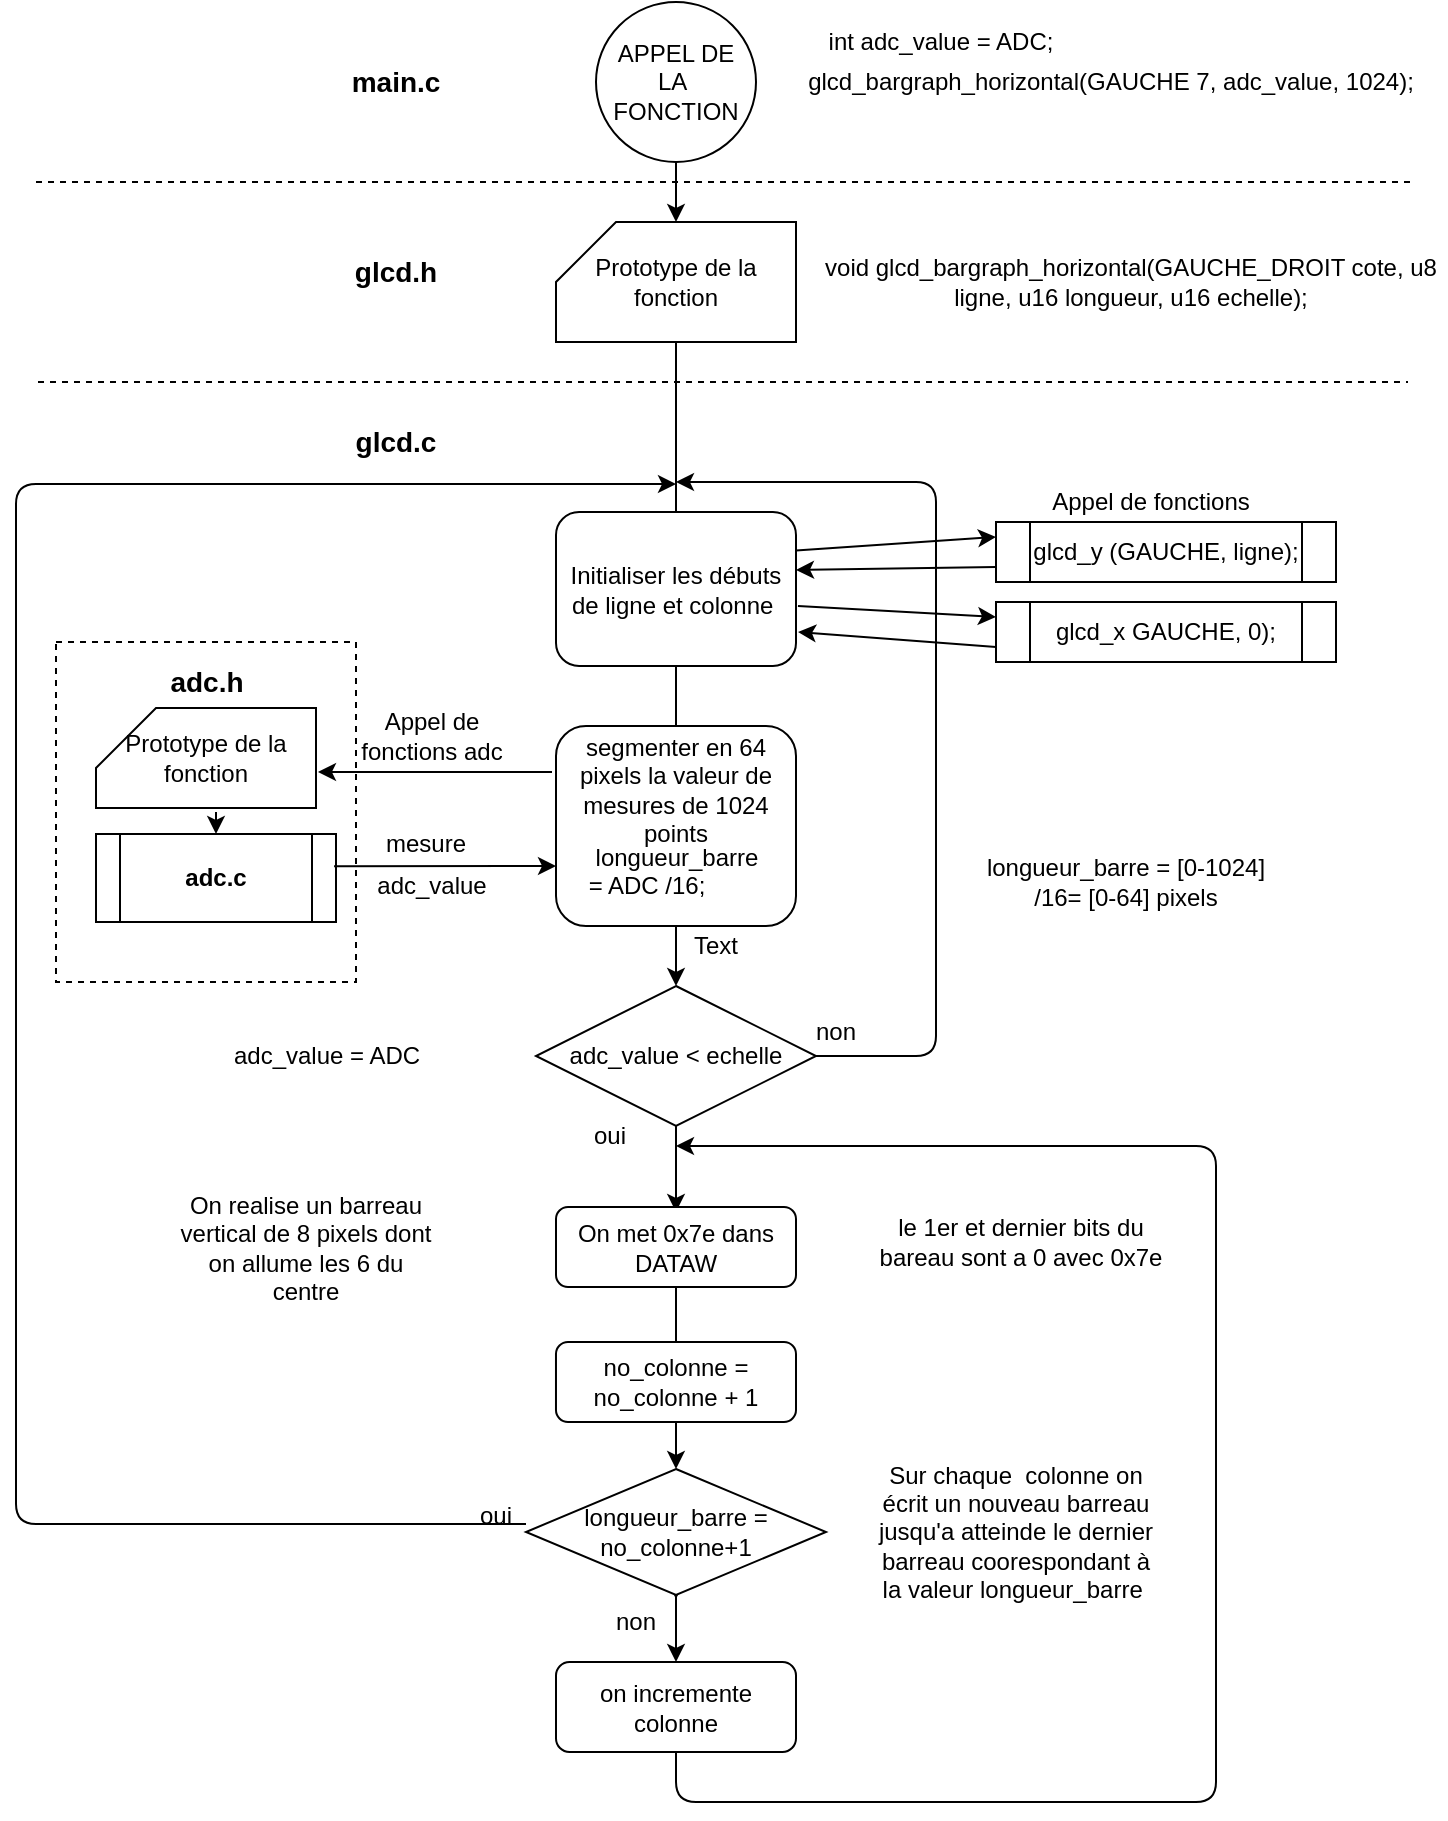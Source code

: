 <mxfile version="14.4.9" type="github">
  <diagram id="X1uUnKK8AABsPyu3VX_F" name="Page-1">
    <mxGraphModel dx="1062" dy="584" grid="1" gridSize="10" guides="1" tooltips="1" connect="1" arrows="1" fold="1" page="1" pageScale="1" pageWidth="827" pageHeight="1169" math="0" shadow="0">
      <root>
        <mxCell id="0" />
        <mxCell id="1" parent="0" />
        <mxCell id="uG4Duca7Xu3yZ-POdfp6-1" value="APPEL DE LA&amp;nbsp; FONCTION" style="ellipse;whiteSpace=wrap;html=1;aspect=fixed;" parent="1" vertex="1">
          <mxGeometry x="350" y="30" width="80" height="80" as="geometry" />
        </mxCell>
        <mxCell id="uG4Duca7Xu3yZ-POdfp6-2" value="" style="rhombus;whiteSpace=wrap;html=1;" parent="1" vertex="1">
          <mxGeometry x="320" y="522" width="140" height="70" as="geometry" />
        </mxCell>
        <mxCell id="uG4Duca7Xu3yZ-POdfp6-3" value="" style="endArrow=classic;html=1;exitX=0.5;exitY=1;exitDx=0;exitDy=0;" parent="1" source="uG4Duca7Xu3yZ-POdfp6-23" target="uG4Duca7Xu3yZ-POdfp6-2" edge="1">
          <mxGeometry width="50" height="50" relative="1" as="geometry">
            <mxPoint x="390" y="210" as="sourcePoint" />
            <mxPoint x="440" y="160" as="targetPoint" />
          </mxGeometry>
        </mxCell>
        <mxCell id="uG4Duca7Xu3yZ-POdfp6-6" value="&lt;b&gt;&lt;font style=&quot;font-size: 14px&quot;&gt;main.c&lt;/font&gt;&lt;/b&gt;" style="text;html=1;strokeColor=none;fillColor=none;align=center;verticalAlign=middle;whiteSpace=wrap;rounded=0;" parent="1" vertex="1">
          <mxGeometry x="230" y="60" width="40" height="20" as="geometry" />
        </mxCell>
        <mxCell id="uG4Duca7Xu3yZ-POdfp6-9" value="" style="rounded=1;whiteSpace=wrap;html=1;" parent="1" vertex="1">
          <mxGeometry x="330" y="392" width="120" height="100" as="geometry" />
        </mxCell>
        <mxCell id="uG4Duca7Xu3yZ-POdfp6-10" value="&lt;span&gt;Initialiser les débuts de ligne et colonne&amp;nbsp;&lt;/span&gt;" style="rounded=1;whiteSpace=wrap;html=1;" parent="1" vertex="1">
          <mxGeometry x="330" y="285" width="120" height="77" as="geometry" />
        </mxCell>
        <mxCell id="uG4Duca7Xu3yZ-POdfp6-11" value="&lt;span lang=&quot;EN-US&quot; style=&quot;font-size: 9.0pt ; line-height: 107% ; font-family: &amp;#34;calibri&amp;#34; , sans-serif&quot;&gt;glcd_bargraph_horizontal(GAUCHE&amp;nbsp;7, adc_value, 1024);&lt;/span&gt;" style="text;html=1;strokeColor=none;fillColor=none;align=center;verticalAlign=middle;whiteSpace=wrap;rounded=0;" parent="1" vertex="1">
          <mxGeometry x="450" y="60" width="315" height="20" as="geometry" />
        </mxCell>
        <mxCell id="uG4Duca7Xu3yZ-POdfp6-12" value="&lt;b&gt;&lt;font style=&quot;font-size: 14px&quot;&gt;glcd.c&lt;/font&gt;&lt;/b&gt;" style="text;html=1;strokeColor=none;fillColor=none;align=center;verticalAlign=middle;whiteSpace=wrap;rounded=0;" parent="1" vertex="1">
          <mxGeometry x="230" y="240" width="40" height="20" as="geometry" />
        </mxCell>
        <mxCell id="uG4Duca7Xu3yZ-POdfp6-13" value="" style="endArrow=none;dashed=1;html=1;" parent="1" edge="1">
          <mxGeometry width="50" height="50" relative="1" as="geometry">
            <mxPoint x="70" y="120" as="sourcePoint" />
            <mxPoint x="760" y="120" as="targetPoint" />
          </mxGeometry>
        </mxCell>
        <mxCell id="uG4Duca7Xu3yZ-POdfp6-14" value="segmenter en 64 pixels la valeur de mesures de 1024 points" style="text;html=1;strokeColor=none;fillColor=none;align=center;verticalAlign=middle;whiteSpace=wrap;rounded=0;" parent="1" vertex="1">
          <mxGeometry x="330" y="385" width="120" height="77" as="geometry" />
        </mxCell>
        <mxCell id="uG4Duca7Xu3yZ-POdfp6-15" value="&lt;span style=&quot;font-size: 9.0pt ; line-height: 107% ; font-family: &amp;#34;calibri&amp;#34; , sans-serif&quot;&gt;longueur_barre = ADC /16;&amp;nbsp; &amp;nbsp; &amp;nbsp; &amp;nbsp; &amp;nbsp; &amp;nbsp; &amp;nbsp;&amp;nbsp;&lt;/span&gt;" style="text;html=1;strokeColor=none;fillColor=none;align=center;verticalAlign=middle;whiteSpace=wrap;rounded=0;" parent="1" vertex="1">
          <mxGeometry x="343.59" y="460.5" width="92.81" height="23" as="geometry" />
        </mxCell>
        <mxCell id="uG4Duca7Xu3yZ-POdfp6-16" value="&lt;span lang=&quot;EN-US&quot; style=&quot;font-size: 9.0pt ; line-height: 107% ; font-family: &amp;#34;calibri&amp;#34; , sans-serif&quot;&gt;int&amp;nbsp;adc_value = ADC;&lt;/span&gt;" style="text;html=1;strokeColor=none;fillColor=none;align=center;verticalAlign=middle;whiteSpace=wrap;rounded=0;" parent="1" vertex="1">
          <mxGeometry x="440" y="40" width="165" height="20" as="geometry" />
        </mxCell>
        <mxCell id="uG4Duca7Xu3yZ-POdfp6-21" value="&lt;span lang=&quot;EN-US&quot; style=&quot;font-size: 9.0pt ; line-height: 107% ; font-family: &amp;#34;calibri&amp;#34; , sans-serif&quot;&gt;void glcd_bargraph_horizontal(GAUCHE_DROIT cote, u8 ligne, u16 longueur, u16 echelle);&lt;/span&gt;" style="text;html=1;strokeColor=none;fillColor=none;align=center;verticalAlign=middle;whiteSpace=wrap;rounded=0;" parent="1" vertex="1">
          <mxGeometry x="460" y="155" width="315" height="30" as="geometry" />
        </mxCell>
        <mxCell id="uG4Duca7Xu3yZ-POdfp6-22" value="&lt;b&gt;&lt;font style=&quot;font-size: 14px&quot;&gt;glcd.h&lt;/font&gt;&lt;/b&gt;" style="text;html=1;strokeColor=none;fillColor=none;align=center;verticalAlign=middle;whiteSpace=wrap;rounded=0;" parent="1" vertex="1">
          <mxGeometry x="230" y="155" width="40" height="20" as="geometry" />
        </mxCell>
        <mxCell id="uG4Duca7Xu3yZ-POdfp6-24" value="" style="endArrow=none;dashed=1;html=1;" parent="1" edge="1">
          <mxGeometry width="50" height="50" relative="1" as="geometry">
            <mxPoint x="71" y="220" as="sourcePoint" />
            <mxPoint x="756" y="220" as="targetPoint" />
          </mxGeometry>
        </mxCell>
        <mxCell id="uG4Duca7Xu3yZ-POdfp6-23" value="Prototype de la fonction" style="shape=card;whiteSpace=wrap;html=1;" parent="1" vertex="1">
          <mxGeometry x="330" y="140" width="120" height="60" as="geometry" />
        </mxCell>
        <mxCell id="uG4Duca7Xu3yZ-POdfp6-25" value="" style="endArrow=classic;html=1;exitX=0.5;exitY=1;exitDx=0;exitDy=0;" parent="1" source="uG4Duca7Xu3yZ-POdfp6-1" target="uG4Duca7Xu3yZ-POdfp6-23" edge="1">
          <mxGeometry width="50" height="50" relative="1" as="geometry">
            <mxPoint x="390" y="110" as="sourcePoint" />
            <mxPoint x="390" y="500" as="targetPoint" />
          </mxGeometry>
        </mxCell>
        <mxCell id="uG4Duca7Xu3yZ-POdfp6-27" value="&lt;span style=&quot;font-family: &amp;#34;calibri&amp;#34; , sans-serif&quot;&gt;glcd_y (GAUCHE, ligne);&lt;/span&gt;" style="shape=process;whiteSpace=wrap;html=1;backgroundOutline=1;" parent="1" vertex="1">
          <mxGeometry x="550" y="290" width="170" height="30" as="geometry" />
        </mxCell>
        <mxCell id="uG4Duca7Xu3yZ-POdfp6-29" value="&lt;span style=&quot;font-family: &amp;#34;calibri&amp;#34; , sans-serif&quot;&gt;glcd_x GAUCHE, 0);&lt;/span&gt;" style="shape=process;whiteSpace=wrap;html=1;backgroundOutline=1;" parent="1" vertex="1">
          <mxGeometry x="550" y="330" width="170" height="30" as="geometry" />
        </mxCell>
        <mxCell id="uG4Duca7Xu3yZ-POdfp6-32" value="Appel de fonctions" style="text;html=1;strokeColor=none;fillColor=none;align=center;verticalAlign=middle;whiteSpace=wrap;rounded=0;" parent="1" vertex="1">
          <mxGeometry x="565" y="270" width="125" height="20" as="geometry" />
        </mxCell>
        <mxCell id="uG4Duca7Xu3yZ-POdfp6-33" value="adc_value &amp;lt; echelle" style="text;html=1;strokeColor=none;fillColor=none;align=center;verticalAlign=middle;whiteSpace=wrap;rounded=0;" parent="1" vertex="1">
          <mxGeometry x="320" y="527" width="140" height="60" as="geometry" />
        </mxCell>
        <mxCell id="uG4Duca7Xu3yZ-POdfp6-35" value="oui" style="text;html=1;strokeColor=none;fillColor=none;align=center;verticalAlign=middle;whiteSpace=wrap;rounded=0;" parent="1" vertex="1">
          <mxGeometry x="337.19" y="587" width="40" height="20" as="geometry" />
        </mxCell>
        <mxCell id="uG4Duca7Xu3yZ-POdfp6-36" value="Text" style="text;html=1;strokeColor=none;fillColor=none;align=center;verticalAlign=middle;whiteSpace=wrap;rounded=0;" parent="1" vertex="1">
          <mxGeometry x="390" y="492" width="40" height="20" as="geometry" />
        </mxCell>
        <mxCell id="uG4Duca7Xu3yZ-POdfp6-37" value="non" style="text;html=1;strokeColor=none;fillColor=none;align=center;verticalAlign=middle;whiteSpace=wrap;rounded=0;" parent="1" vertex="1">
          <mxGeometry x="450" y="535" width="40" height="20" as="geometry" />
        </mxCell>
        <mxCell id="uG4Duca7Xu3yZ-POdfp6-38" value="longueur_barre = [0-1024] /16= [0-64] pixels" style="text;html=1;strokeColor=none;fillColor=none;align=center;verticalAlign=middle;whiteSpace=wrap;rounded=0;" parent="1" vertex="1">
          <mxGeometry x="540" y="455" width="150" height="30" as="geometry" />
        </mxCell>
        <mxCell id="uG4Duca7Xu3yZ-POdfp6-39" value="&lt;b&gt;adc.c&lt;/b&gt;" style="shape=process;whiteSpace=wrap;html=1;backgroundOutline=1;" parent="1" vertex="1">
          <mxGeometry x="100" y="446" width="120" height="44" as="geometry" />
        </mxCell>
        <mxCell id="uG4Duca7Xu3yZ-POdfp6-40" value="" style="endArrow=classic;html=1;exitX=0.992;exitY=0.367;exitDx=0;exitDy=0;exitPerimeter=0;entryX=0;entryY=1;entryDx=0;entryDy=0;" parent="1" source="uG4Duca7Xu3yZ-POdfp6-39" target="uG4Duca7Xu3yZ-POdfp6-14" edge="1">
          <mxGeometry width="50" height="50" relative="1" as="geometry">
            <mxPoint x="390" y="422" as="sourcePoint" />
            <mxPoint x="320" y="462" as="targetPoint" />
          </mxGeometry>
        </mxCell>
        <mxCell id="uG4Duca7Xu3yZ-POdfp6-42" value="mesure" style="text;html=1;strokeColor=none;fillColor=none;align=center;verticalAlign=middle;whiteSpace=wrap;rounded=0;" parent="1" vertex="1">
          <mxGeometry x="230" y="441" width="70" height="20" as="geometry" />
        </mxCell>
        <mxCell id="uG4Duca7Xu3yZ-POdfp6-44" value="adc_value" style="text;html=1;strokeColor=none;fillColor=none;align=center;verticalAlign=middle;whiteSpace=wrap;rounded=0;" parent="1" vertex="1">
          <mxGeometry x="247.5" y="462" width="40" height="20" as="geometry" />
        </mxCell>
        <mxCell id="uG4Duca7Xu3yZ-POdfp6-48" value="" style="endArrow=classic;html=1;exitX=0.5;exitY=1;exitDx=0;exitDy=0;" parent="1" source="uG4Duca7Xu3yZ-POdfp6-2" edge="1">
          <mxGeometry width="50" height="50" relative="1" as="geometry">
            <mxPoint x="390" y="592" as="sourcePoint" />
            <mxPoint x="390" y="635" as="targetPoint" />
          </mxGeometry>
        </mxCell>
        <mxCell id="uG4Duca7Xu3yZ-POdfp6-49" value="" style="endArrow=classic;html=1;exitX=1;exitY=0.5;exitDx=0;exitDy=0;" parent="1" source="uG4Duca7Xu3yZ-POdfp6-33" edge="1">
          <mxGeometry width="50" height="50" relative="1" as="geometry">
            <mxPoint x="390" y="722" as="sourcePoint" />
            <mxPoint x="390" y="270" as="targetPoint" />
            <Array as="points">
              <mxPoint x="520" y="557" />
              <mxPoint x="520" y="270" />
            </Array>
          </mxGeometry>
        </mxCell>
        <mxCell id="uG4Duca7Xu3yZ-POdfp6-52" value="On realise un barreau vertical de 8 pixels dont on allume les 6 du centre" style="text;html=1;strokeColor=none;fillColor=none;align=center;verticalAlign=middle;whiteSpace=wrap;rounded=0;" parent="1" vertex="1">
          <mxGeometry x="140" y="605" width="130" height="95" as="geometry" />
        </mxCell>
        <mxCell id="uG4Duca7Xu3yZ-POdfp6-60" value="On met 0x7e dans DATAW" style="rounded=1;whiteSpace=wrap;html=1;" parent="1" vertex="1">
          <mxGeometry x="330" y="632.5" width="120" height="40" as="geometry" />
        </mxCell>
        <mxCell id="uG4Duca7Xu3yZ-POdfp6-61" value="le 1er et dernier bits du bareau sont a 0 avec 0x7e&lt;br&gt;" style="text;html=1;strokeColor=none;fillColor=none;align=center;verticalAlign=middle;whiteSpace=wrap;rounded=0;" parent="1" vertex="1">
          <mxGeometry x="480" y="640" width="165" height="20" as="geometry" />
        </mxCell>
        <mxCell id="uG4Duca7Xu3yZ-POdfp6-67" value="" style="endArrow=classic;html=1;exitX=0.5;exitY=1;exitDx=0;exitDy=0;" parent="1" source="uG4Duca7Xu3yZ-POdfp6-68" edge="1">
          <mxGeometry width="50" height="50" relative="1" as="geometry">
            <mxPoint x="390" y="668.5" as="sourcePoint" />
            <mxPoint x="390" y="828.5" as="targetPoint" />
          </mxGeometry>
        </mxCell>
        <mxCell id="uG4Duca7Xu3yZ-POdfp6-68" value="longueur_barre = no_colonne+1" style="rhombus;whiteSpace=wrap;html=1;" parent="1" vertex="1">
          <mxGeometry x="315" y="763.5" width="150" height="63" as="geometry" />
        </mxCell>
        <mxCell id="uG4Duca7Xu3yZ-POdfp6-69" value="on incremente colonne" style="rounded=1;whiteSpace=wrap;html=1;" parent="1" vertex="1">
          <mxGeometry x="330" y="860" width="120" height="45" as="geometry" />
        </mxCell>
        <mxCell id="uG4Duca7Xu3yZ-POdfp6-70" value="" style="endArrow=classic;html=1;exitX=0;exitY=0.5;exitDx=0;exitDy=0;" parent="1" edge="1">
          <mxGeometry width="50" height="50" relative="1" as="geometry">
            <mxPoint x="315" y="791" as="sourcePoint" />
            <mxPoint x="390" y="271" as="targetPoint" />
            <Array as="points">
              <mxPoint x="60" y="791" />
              <mxPoint x="60" y="558" />
              <mxPoint x="60" y="271" />
            </Array>
          </mxGeometry>
        </mxCell>
        <mxCell id="uG4Duca7Xu3yZ-POdfp6-71" value="" style="endArrow=classic;html=1;exitX=0.5;exitY=1;exitDx=0;exitDy=0;entryX=0.5;entryY=0;entryDx=0;entryDy=0;" parent="1" source="uG4Duca7Xu3yZ-POdfp6-68" target="uG4Duca7Xu3yZ-POdfp6-69" edge="1">
          <mxGeometry width="50" height="50" relative="1" as="geometry">
            <mxPoint x="390" y="848.5" as="sourcePoint" />
            <mxPoint x="440" y="798.5" as="targetPoint" />
          </mxGeometry>
        </mxCell>
        <mxCell id="uG4Duca7Xu3yZ-POdfp6-72" value="non" style="text;html=1;strokeColor=none;fillColor=none;align=center;verticalAlign=middle;whiteSpace=wrap;rounded=0;" parent="1" vertex="1">
          <mxGeometry x="350" y="830" width="40" height="20" as="geometry" />
        </mxCell>
        <mxCell id="uG4Duca7Xu3yZ-POdfp6-73" value="oui" style="text;html=1;strokeColor=none;fillColor=none;align=center;verticalAlign=middle;whiteSpace=wrap;rounded=0;" parent="1" vertex="1">
          <mxGeometry x="280" y="776.5" width="40" height="20" as="geometry" />
        </mxCell>
        <mxCell id="uG4Duca7Xu3yZ-POdfp6-76" value="" style="endArrow=classic;html=1;exitX=0.5;exitY=1;exitDx=0;exitDy=0;" parent="1" source="uG4Duca7Xu3yZ-POdfp6-69" edge="1">
          <mxGeometry width="50" height="50" relative="1" as="geometry">
            <mxPoint x="370" y="1232" as="sourcePoint" />
            <mxPoint x="390" y="602" as="targetPoint" />
            <Array as="points">
              <mxPoint x="390" y="930" />
              <mxPoint x="660" y="930" />
              <mxPoint x="660" y="602" />
            </Array>
          </mxGeometry>
        </mxCell>
        <mxCell id="uG4Duca7Xu3yZ-POdfp6-79" value="Sur chaque&amp;nbsp; colonne on écrit un nouveau barreau jusqu&#39;a atteinde le dernier barreau coorespondant à la valeur longueur_barre&amp;nbsp;" style="text;html=1;strokeColor=none;fillColor=none;align=center;verticalAlign=middle;whiteSpace=wrap;rounded=0;" parent="1" vertex="1">
          <mxGeometry x="490" y="760" width="140" height="70" as="geometry" />
        </mxCell>
        <mxCell id="uG4Duca7Xu3yZ-POdfp6-80" value="" style="endArrow=classic;html=1;entryX=0;entryY=0.25;entryDx=0;entryDy=0;exitX=1;exitY=0.25;exitDx=0;exitDy=0;" parent="1" source="uG4Duca7Xu3yZ-POdfp6-10" target="uG4Duca7Xu3yZ-POdfp6-27" edge="1">
          <mxGeometry width="50" height="50" relative="1" as="geometry">
            <mxPoint x="390" y="535" as="sourcePoint" />
            <mxPoint x="440" y="485" as="targetPoint" />
          </mxGeometry>
        </mxCell>
        <mxCell id="uG4Duca7Xu3yZ-POdfp6-81" value="" style="endArrow=classic;html=1;exitX=0;exitY=0.75;exitDx=0;exitDy=0;" parent="1" source="uG4Duca7Xu3yZ-POdfp6-27" edge="1">
          <mxGeometry width="50" height="50" relative="1" as="geometry">
            <mxPoint x="390" y="535" as="sourcePoint" />
            <mxPoint x="450" y="314" as="targetPoint" />
          </mxGeometry>
        </mxCell>
        <mxCell id="uG4Duca7Xu3yZ-POdfp6-82" value="" style="endArrow=classic;html=1;entryX=0;entryY=0.25;entryDx=0;entryDy=0;exitX=1.008;exitY=0.61;exitDx=0;exitDy=0;exitPerimeter=0;" parent="1" source="uG4Duca7Xu3yZ-POdfp6-10" target="uG4Duca7Xu3yZ-POdfp6-29" edge="1">
          <mxGeometry width="50" height="50" relative="1" as="geometry">
            <mxPoint x="390" y="535" as="sourcePoint" />
            <mxPoint x="440" y="485" as="targetPoint" />
          </mxGeometry>
        </mxCell>
        <mxCell id="uG4Duca7Xu3yZ-POdfp6-83" value="" style="endArrow=classic;html=1;exitX=0;exitY=0.75;exitDx=0;exitDy=0;" parent="1" source="uG4Duca7Xu3yZ-POdfp6-29" edge="1">
          <mxGeometry width="50" height="50" relative="1" as="geometry">
            <mxPoint x="390" y="535" as="sourcePoint" />
            <mxPoint x="451" y="345" as="targetPoint" />
          </mxGeometry>
        </mxCell>
        <mxCell id="uG4Duca7Xu3yZ-POdfp6-84" value="Prototype de la fonction" style="shape=card;whiteSpace=wrap;html=1;" parent="1" vertex="1">
          <mxGeometry x="100" y="383" width="110" height="50" as="geometry" />
        </mxCell>
        <mxCell id="uG4Duca7Xu3yZ-POdfp6-85" value="" style="endArrow=classic;html=1;entryX=1.009;entryY=0.64;entryDx=0;entryDy=0;entryPerimeter=0;" parent="1" target="uG4Duca7Xu3yZ-POdfp6-84" edge="1">
          <mxGeometry width="50" height="50" relative="1" as="geometry">
            <mxPoint x="328" y="415" as="sourcePoint" />
            <mxPoint x="220" y="415" as="targetPoint" />
          </mxGeometry>
        </mxCell>
        <mxCell id="uG4Duca7Xu3yZ-POdfp6-86" value="&lt;b&gt;&lt;font style=&quot;font-size: 14px&quot;&gt;adc.h&lt;/font&gt;&lt;/b&gt;" style="text;html=1;strokeColor=none;fillColor=none;align=center;verticalAlign=middle;whiteSpace=wrap;rounded=0;" parent="1" vertex="1">
          <mxGeometry x="92.5" y="360" width="125" height="20" as="geometry" />
        </mxCell>
        <mxCell id="uG4Duca7Xu3yZ-POdfp6-88" style="edgeStyle=orthogonalEdgeStyle;rounded=0;orthogonalLoop=1;jettySize=auto;html=1;exitX=0.5;exitY=1;exitDx=0;exitDy=0;exitPerimeter=0;" parent="1" source="uG4Duca7Xu3yZ-POdfp6-84" target="uG4Duca7Xu3yZ-POdfp6-84" edge="1">
          <mxGeometry relative="1" as="geometry" />
        </mxCell>
        <mxCell id="uG4Duca7Xu3yZ-POdfp6-89" value="" style="endArrow=classic;html=1;entryX=0.5;entryY=0;entryDx=0;entryDy=0;" parent="1" target="uG4Duca7Xu3yZ-POdfp6-39" edge="1">
          <mxGeometry width="50" height="50" relative="1" as="geometry">
            <mxPoint x="160" y="435" as="sourcePoint" />
            <mxPoint x="440" y="383" as="targetPoint" />
          </mxGeometry>
        </mxCell>
        <mxCell id="uG4Duca7Xu3yZ-POdfp6-91" value="Appel de fonctions adc" style="text;html=1;strokeColor=none;fillColor=none;align=center;verticalAlign=middle;whiteSpace=wrap;rounded=0;" parent="1" vertex="1">
          <mxGeometry x="223.59" y="368.5" width="87.81" height="57" as="geometry" />
        </mxCell>
        <mxCell id="CXQORV_WSNGBgKHH0jIe-1" value="adc_value = ADC" style="text;html=1;align=center;verticalAlign=middle;resizable=0;points=[];autosize=1;" vertex="1" parent="1">
          <mxGeometry x="160" y="547" width="110" height="20" as="geometry" />
        </mxCell>
        <mxCell id="CXQORV_WSNGBgKHH0jIe-2" value="" style="endArrow=classic;html=1;entryX=0.5;entryY=0;entryDx=0;entryDy=0;exitX=0.5;exitY=1;exitDx=0;exitDy=0;" edge="1" parent="1" source="uG4Duca7Xu3yZ-POdfp6-60" target="uG4Duca7Xu3yZ-POdfp6-68">
          <mxGeometry width="50" height="50" relative="1" as="geometry">
            <mxPoint x="390" y="805" as="sourcePoint" />
            <mxPoint x="440" y="755" as="targetPoint" />
          </mxGeometry>
        </mxCell>
        <mxCell id="CXQORV_WSNGBgKHH0jIe-3" value="no_colonne = no_colonne + 1" style="rounded=1;whiteSpace=wrap;html=1;" vertex="1" parent="1">
          <mxGeometry x="329.99" y="700" width="120.01" height="40" as="geometry" />
        </mxCell>
        <mxCell id="CXQORV_WSNGBgKHH0jIe-4" value="" style="rounded=0;whiteSpace=wrap;html=1;dashed=1;fillColor=none;" vertex="1" parent="1">
          <mxGeometry x="80" y="350" width="150" height="170" as="geometry" />
        </mxCell>
      </root>
    </mxGraphModel>
  </diagram>
</mxfile>
